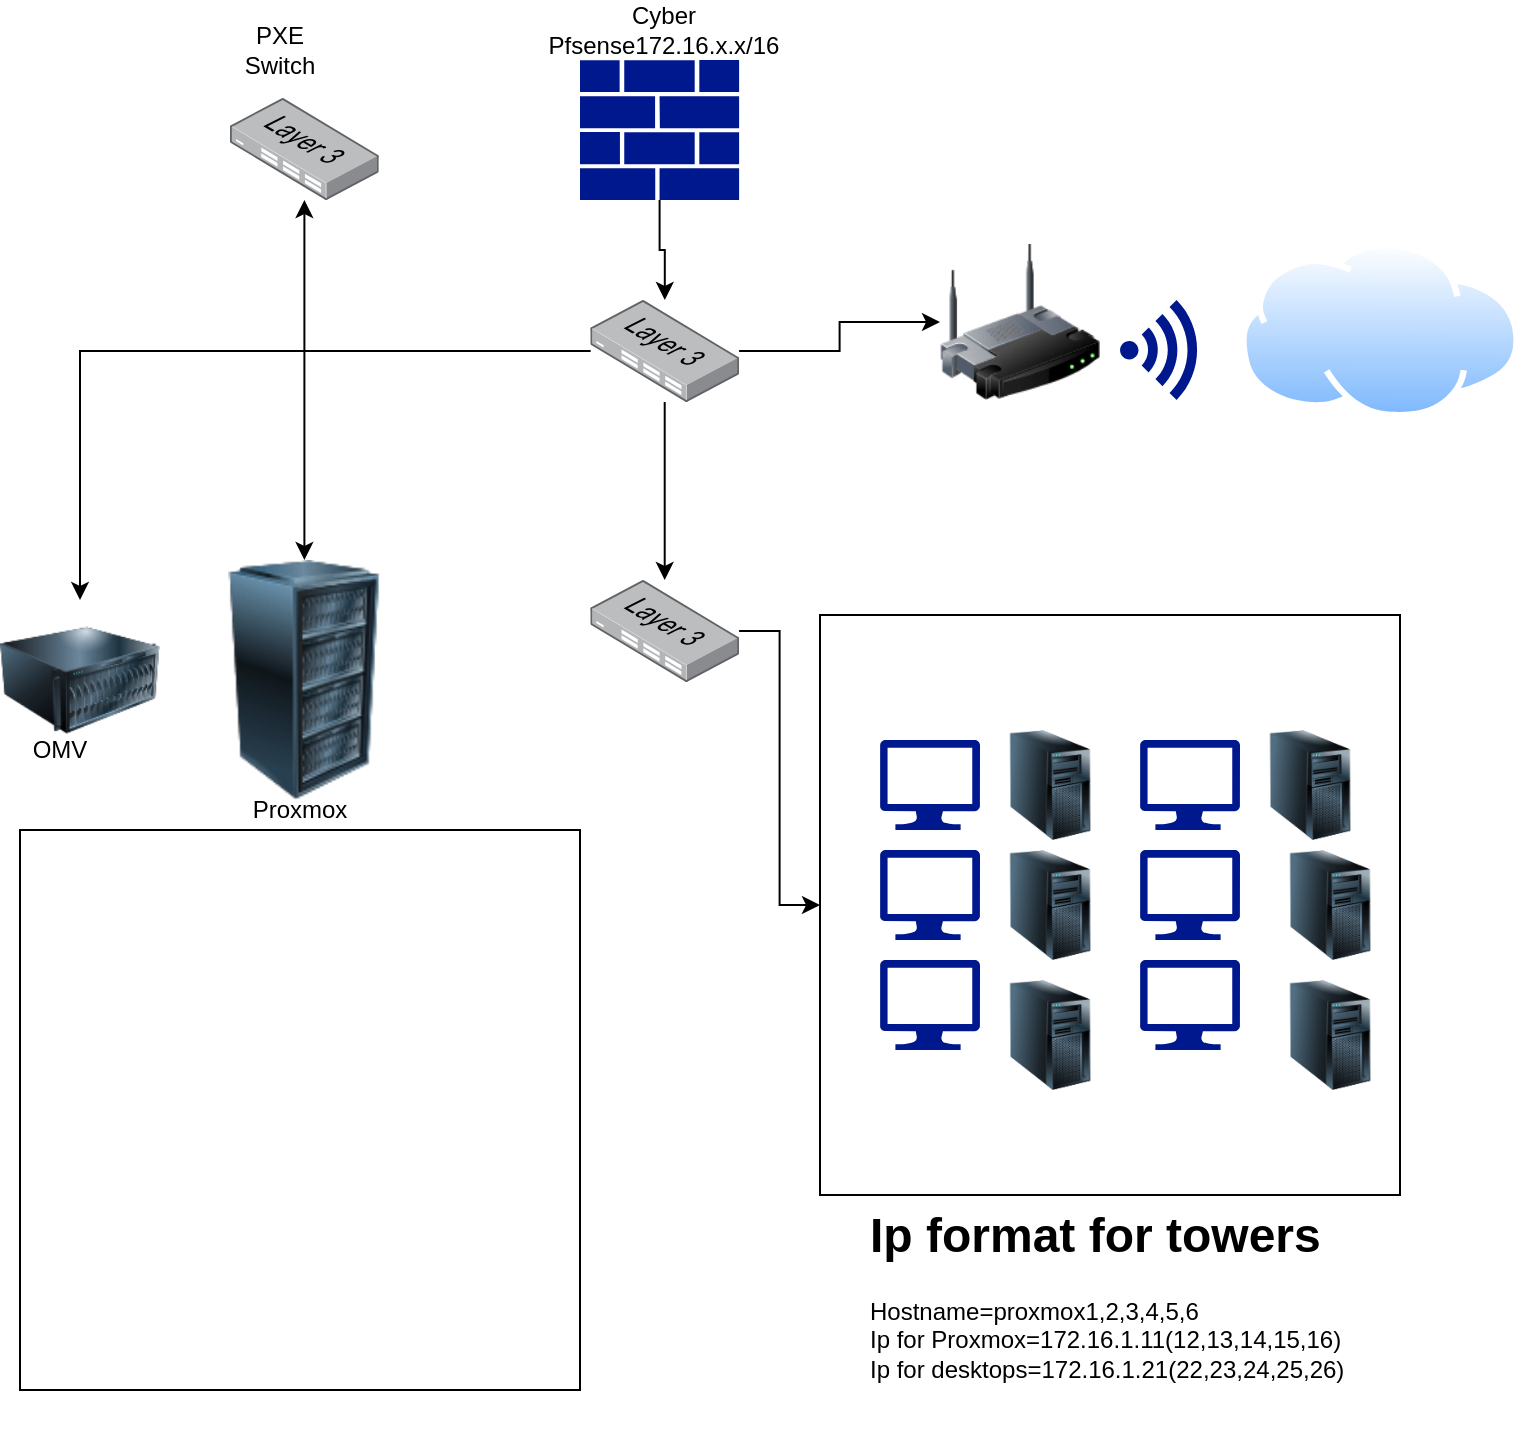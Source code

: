<mxfile version="22.1.21" type="github">
  <diagram name="Page-1" id="V6JKAcbkhjwuNbdjSWxh">
    <mxGraphModel dx="1434" dy="822" grid="1" gridSize="10" guides="1" tooltips="1" connect="1" arrows="1" fold="1" page="1" pageScale="1" pageWidth="850" pageHeight="1100" math="0" shadow="0">
      <root>
        <mxCell id="0" />
        <mxCell id="1" parent="0" />
        <mxCell id="Shu3N9fbI2XkrQWadqJe-24" value="" style="whiteSpace=wrap;html=1;aspect=fixed;" vertex="1" parent="1">
          <mxGeometry x="470" y="387.5" width="290" height="290" as="geometry" />
        </mxCell>
        <mxCell id="Shu3N9fbI2XkrQWadqJe-5" style="edgeStyle=orthogonalEdgeStyle;rounded=0;orthogonalLoop=1;jettySize=auto;html=1;" edge="1" parent="1" source="Shu3N9fbI2XkrQWadqJe-1" target="Shu3N9fbI2XkrQWadqJe-4">
          <mxGeometry relative="1" as="geometry" />
        </mxCell>
        <mxCell id="Shu3N9fbI2XkrQWadqJe-1" value="" style="sketch=0;aspect=fixed;pointerEvents=1;shadow=0;dashed=0;html=1;strokeColor=none;labelPosition=center;verticalLabelPosition=bottom;verticalAlign=top;align=center;fillColor=#00188D;shape=mxgraph.mscae.enterprise.firewall" vertex="1" parent="1">
          <mxGeometry x="350" y="110" width="79.55" height="70" as="geometry" />
        </mxCell>
        <mxCell id="Shu3N9fbI2XkrQWadqJe-2" value="&lt;div&gt;Cyber Pfsense172.16.x.x/16&lt;/div&gt;" style="text;html=1;strokeColor=none;fillColor=none;align=center;verticalAlign=middle;whiteSpace=wrap;rounded=0;" vertex="1" parent="1">
          <mxGeometry x="342.24" y="80" width="100.22" height="30" as="geometry" />
        </mxCell>
        <mxCell id="Shu3N9fbI2XkrQWadqJe-9" style="edgeStyle=orthogonalEdgeStyle;rounded=0;orthogonalLoop=1;jettySize=auto;html=1;" edge="1" parent="1" source="Shu3N9fbI2XkrQWadqJe-4" target="Shu3N9fbI2XkrQWadqJe-8">
          <mxGeometry relative="1" as="geometry" />
        </mxCell>
        <mxCell id="Shu3N9fbI2XkrQWadqJe-10" style="edgeStyle=orthogonalEdgeStyle;rounded=0;orthogonalLoop=1;jettySize=auto;html=1;" edge="1" parent="1" source="Shu3N9fbI2XkrQWadqJe-4" target="Shu3N9fbI2XkrQWadqJe-7">
          <mxGeometry relative="1" as="geometry" />
        </mxCell>
        <mxCell id="Shu3N9fbI2XkrQWadqJe-27" style="edgeStyle=orthogonalEdgeStyle;rounded=0;orthogonalLoop=1;jettySize=auto;html=1;" edge="1" parent="1" source="Shu3N9fbI2XkrQWadqJe-4" target="Shu3N9fbI2XkrQWadqJe-6">
          <mxGeometry relative="1" as="geometry" />
        </mxCell>
        <mxCell id="Shu3N9fbI2XkrQWadqJe-31" style="edgeStyle=orthogonalEdgeStyle;rounded=0;orthogonalLoop=1;jettySize=auto;html=1;entryX=0.5;entryY=0;entryDx=0;entryDy=0;" edge="1" parent="1" source="Shu3N9fbI2XkrQWadqJe-4" target="Shu3N9fbI2XkrQWadqJe-30">
          <mxGeometry relative="1" as="geometry">
            <Array as="points">
              <mxPoint x="212" y="256" />
            </Array>
          </mxGeometry>
        </mxCell>
        <mxCell id="Shu3N9fbI2XkrQWadqJe-35" style="edgeStyle=orthogonalEdgeStyle;rounded=0;orthogonalLoop=1;jettySize=auto;html=1;" edge="1" parent="1" source="Shu3N9fbI2XkrQWadqJe-4" target="Shu3N9fbI2XkrQWadqJe-34">
          <mxGeometry relative="1" as="geometry" />
        </mxCell>
        <mxCell id="Shu3N9fbI2XkrQWadqJe-4" value="" style="image;points=[];aspect=fixed;html=1;align=center;shadow=0;dashed=0;image=img/lib/allied_telesis/switch/Switch_24_port_L3.svg;" vertex="1" parent="1">
          <mxGeometry x="355.15" y="230" width="74.4" height="51" as="geometry" />
        </mxCell>
        <mxCell id="Shu3N9fbI2XkrQWadqJe-6" value="" style="image;html=1;image=img/lib/clip_art/networking/Wireless_Router_128x128.png" vertex="1" parent="1">
          <mxGeometry x="530" y="201" width="80" height="80" as="geometry" />
        </mxCell>
        <mxCell id="Shu3N9fbI2XkrQWadqJe-25" style="edgeStyle=orthogonalEdgeStyle;rounded=0;orthogonalLoop=1;jettySize=auto;html=1;" edge="1" parent="1" source="Shu3N9fbI2XkrQWadqJe-7" target="Shu3N9fbI2XkrQWadqJe-24">
          <mxGeometry relative="1" as="geometry" />
        </mxCell>
        <mxCell id="Shu3N9fbI2XkrQWadqJe-7" value="" style="image;points=[];aspect=fixed;html=1;align=center;shadow=0;dashed=0;image=img/lib/allied_telesis/switch/Switch_24_port_L3.svg;" vertex="1" parent="1">
          <mxGeometry x="355.15" y="370" width="74.4" height="51" as="geometry" />
        </mxCell>
        <mxCell id="Shu3N9fbI2XkrQWadqJe-8" value="" style="image;points=[];aspect=fixed;html=1;align=center;shadow=0;dashed=0;image=img/lib/allied_telesis/switch/Switch_24_port_L3.svg;" vertex="1" parent="1">
          <mxGeometry x="175" y="129" width="74.4" height="51" as="geometry" />
        </mxCell>
        <mxCell id="Shu3N9fbI2XkrQWadqJe-11" value="" style="sketch=0;aspect=fixed;pointerEvents=1;shadow=0;dashed=0;html=1;strokeColor=none;labelPosition=center;verticalLabelPosition=bottom;verticalAlign=top;align=center;fillColor=#00188D;shape=mxgraph.azure.computer" vertex="1" parent="1">
          <mxGeometry x="500" y="450" width="50" height="45" as="geometry" />
        </mxCell>
        <mxCell id="Shu3N9fbI2XkrQWadqJe-12" value="" style="sketch=0;aspect=fixed;pointerEvents=1;shadow=0;dashed=0;html=1;strokeColor=none;labelPosition=center;verticalLabelPosition=bottom;verticalAlign=top;align=center;fillColor=#00188D;shape=mxgraph.azure.computer" vertex="1" parent="1">
          <mxGeometry x="630" y="450" width="50" height="45" as="geometry" />
        </mxCell>
        <mxCell id="Shu3N9fbI2XkrQWadqJe-13" value="" style="sketch=0;aspect=fixed;pointerEvents=1;shadow=0;dashed=0;html=1;strokeColor=none;labelPosition=center;verticalLabelPosition=bottom;verticalAlign=top;align=center;fillColor=#00188D;shape=mxgraph.azure.computer" vertex="1" parent="1">
          <mxGeometry x="500" y="505" width="50" height="45" as="geometry" />
        </mxCell>
        <mxCell id="Shu3N9fbI2XkrQWadqJe-14" value="" style="sketch=0;aspect=fixed;pointerEvents=1;shadow=0;dashed=0;html=1;strokeColor=none;labelPosition=center;verticalLabelPosition=bottom;verticalAlign=top;align=center;fillColor=#00188D;shape=mxgraph.azure.computer" vertex="1" parent="1">
          <mxGeometry x="630" y="505" width="50" height="45" as="geometry" />
        </mxCell>
        <mxCell id="Shu3N9fbI2XkrQWadqJe-15" value="" style="sketch=0;aspect=fixed;pointerEvents=1;shadow=0;dashed=0;html=1;strokeColor=none;labelPosition=center;verticalLabelPosition=bottom;verticalAlign=top;align=center;fillColor=#00188D;shape=mxgraph.azure.computer" vertex="1" parent="1">
          <mxGeometry x="500" y="560" width="50" height="45" as="geometry" />
        </mxCell>
        <mxCell id="Shu3N9fbI2XkrQWadqJe-16" value="" style="sketch=0;aspect=fixed;pointerEvents=1;shadow=0;dashed=0;html=1;strokeColor=none;labelPosition=center;verticalLabelPosition=bottom;verticalAlign=top;align=center;fillColor=#00188D;shape=mxgraph.azure.computer" vertex="1" parent="1">
          <mxGeometry x="630" y="560" width="50" height="45" as="geometry" />
        </mxCell>
        <mxCell id="Shu3N9fbI2XkrQWadqJe-18" value="" style="image;html=1;image=img/lib/clip_art/computers/Server_Tower_128x128.png" vertex="1" parent="1">
          <mxGeometry x="560" y="505" width="50" height="55" as="geometry" />
        </mxCell>
        <mxCell id="Shu3N9fbI2XkrQWadqJe-19" value="" style="image;html=1;image=img/lib/clip_art/computers/Server_Tower_128x128.png" vertex="1" parent="1">
          <mxGeometry x="560" y="445" width="50" height="55" as="geometry" />
        </mxCell>
        <mxCell id="Shu3N9fbI2XkrQWadqJe-20" value="" style="image;html=1;image=img/lib/clip_art/computers/Server_Tower_128x128.png" vertex="1" parent="1">
          <mxGeometry x="560" y="570" width="50" height="55" as="geometry" />
        </mxCell>
        <mxCell id="Shu3N9fbI2XkrQWadqJe-21" value="" style="image;html=1;image=img/lib/clip_art/computers/Server_Tower_128x128.png" vertex="1" parent="1">
          <mxGeometry x="690" y="445" width="50" height="55" as="geometry" />
        </mxCell>
        <mxCell id="Shu3N9fbI2XkrQWadqJe-22" value="" style="image;html=1;image=img/lib/clip_art/computers/Server_Tower_128x128.png" vertex="1" parent="1">
          <mxGeometry x="700" y="505" width="50" height="55" as="geometry" />
        </mxCell>
        <mxCell id="Shu3N9fbI2XkrQWadqJe-23" value="" style="image;html=1;image=img/lib/clip_art/computers/Server_Tower_128x128.png" vertex="1" parent="1">
          <mxGeometry x="700" y="570" width="50" height="55" as="geometry" />
        </mxCell>
        <mxCell id="Shu3N9fbI2XkrQWadqJe-26" value="&lt;div&gt;PXE Switch&lt;/div&gt;" style="text;html=1;strokeColor=none;fillColor=none;align=center;verticalAlign=middle;whiteSpace=wrap;rounded=0;" vertex="1" parent="1">
          <mxGeometry x="170" y="90" width="60" height="30" as="geometry" />
        </mxCell>
        <mxCell id="Shu3N9fbI2XkrQWadqJe-28" value="" style="image;aspect=fixed;perimeter=ellipsePerimeter;html=1;align=center;shadow=0;dashed=0;spacingTop=3;image=img/lib/active_directory/internet_cloud.svg;" vertex="1" parent="1">
          <mxGeometry x="680" y="201" width="140" height="88.2" as="geometry" />
        </mxCell>
        <mxCell id="Shu3N9fbI2XkrQWadqJe-29" value="" style="sketch=0;aspect=fixed;pointerEvents=1;shadow=0;dashed=0;html=1;strokeColor=none;labelPosition=center;verticalLabelPosition=bottom;verticalAlign=top;align=center;fillColor=#00188D;shape=mxgraph.mscae.enterprise.wireless_connection" vertex="1" parent="1">
          <mxGeometry x="620" y="230" width="42" height="50" as="geometry" />
        </mxCell>
        <mxCell id="Shu3N9fbI2XkrQWadqJe-30" value="" style="image;html=1;image=img/lib/clip_art/computers/Server_Rack_128x128.png" vertex="1" parent="1">
          <mxGeometry x="170" y="360" width="84.4" height="120" as="geometry" />
        </mxCell>
        <mxCell id="Shu3N9fbI2XkrQWadqJe-32" value="" style="rounded=0;whiteSpace=wrap;html=1;" vertex="1" parent="1">
          <mxGeometry x="70" y="495" width="280" height="280" as="geometry" />
        </mxCell>
        <mxCell id="Shu3N9fbI2XkrQWadqJe-33" value="&lt;div&gt;Proxmox&lt;/div&gt;" style="text;html=1;strokeColor=none;fillColor=none;align=center;verticalAlign=middle;whiteSpace=wrap;rounded=0;" vertex="1" parent="1">
          <mxGeometry x="180" y="470" width="60" height="30" as="geometry" />
        </mxCell>
        <mxCell id="Shu3N9fbI2XkrQWadqJe-34" value="" style="image;html=1;image=img/lib/clip_art/computers/Server_128x128.png" vertex="1" parent="1">
          <mxGeometry x="60" y="380" width="80" height="80" as="geometry" />
        </mxCell>
        <mxCell id="Shu3N9fbI2XkrQWadqJe-36" value="&lt;div&gt;OMV&lt;/div&gt;" style="text;html=1;strokeColor=none;fillColor=none;align=center;verticalAlign=middle;whiteSpace=wrap;rounded=0;" vertex="1" parent="1">
          <mxGeometry x="60" y="440" width="60" height="30" as="geometry" />
        </mxCell>
        <mxCell id="Shu3N9fbI2XkrQWadqJe-37" value="&lt;h1&gt;Ip format for towers&lt;/h1&gt;&lt;div&gt;Hostname=proxmox1,2,3,4,5,6&lt;/div&gt;&lt;div&gt;Ip for Proxmox=172.16.1.11(12,13,14,15,16)&lt;/div&gt;&lt;div&gt;Ip for desktops=172.16.1.21(22,23,24,25,26)&lt;br&gt;&lt;/div&gt;" style="text;html=1;strokeColor=none;fillColor=none;spacing=5;spacingTop=-20;whiteSpace=wrap;overflow=hidden;rounded=0;" vertex="1" parent="1">
          <mxGeometry x="490" y="677.5" width="260" height="120" as="geometry" />
        </mxCell>
      </root>
    </mxGraphModel>
  </diagram>
</mxfile>
